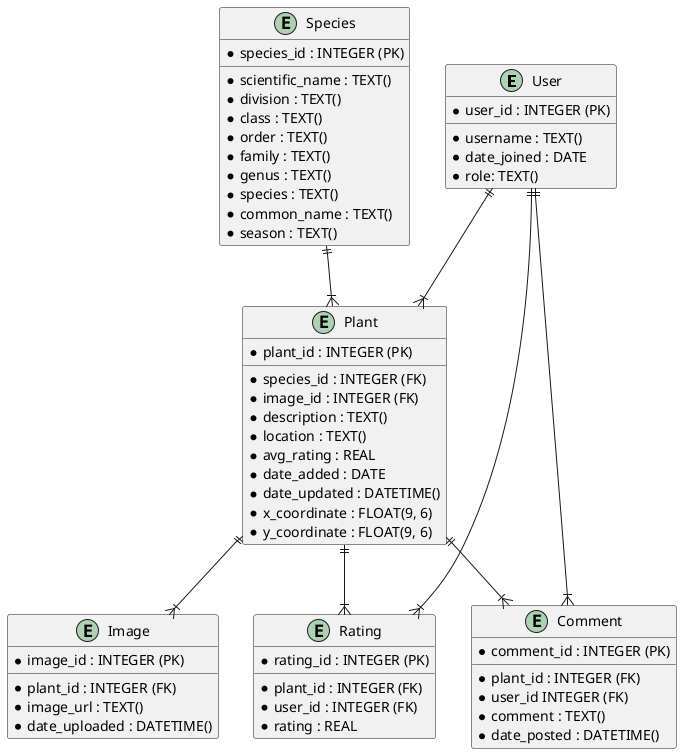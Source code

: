@startuml Beaver Botanica DB

entity User {
    * user_id : INTEGER (PK)
    __
    * username : TEXT()
    * date_joined : DATE
    * role: TEXT()
}

entity Plant {
    * plant_id : INTEGER (PK)
    __
    * species_id : INTEGER (FK)
    * image_id : INTEGER (FK)
    * description : TEXT()
    * location : TEXT()
    * avg_rating : REAL
    * date_added : DATE
    * date_updated : DATETIME()
    * x_coordinate : FLOAT(9, 6)
    * y_coordinate : FLOAT(9, 6)
}

entity Species {
    * species_id : INTEGER (PK)
    __
    * scientific_name : TEXT()
    * division : TEXT()
    * class : TEXT()
    * order : TEXT()
    * family : TEXT()
    * genus : TEXT()
    * species : TEXT()
    * common_name : TEXT()
    * season : TEXT()
}

entity Image {
    * image_id : INTEGER (PK)
    __
    * plant_id : INTEGER (FK)
    * image_url : TEXT()
    * date_uploaded : DATETIME()
}

entity Comment {
    * comment_id : INTEGER (PK)
    __
    * plant_id : INTEGER (FK)
    * user_id INTEGER (FK)
    * comment : TEXT()
    * date_posted : DATETIME()
}

entity Rating {
    * rating_id : INTEGER (PK)
    __
    * plant_id : INTEGER (FK)
    * user_id : INTEGER (FK)
    * rating : REAL
}

User ||--|{ Plant
User ||--|{ Comment
User ||--|{ Rating

Species ||--|{ Plant

Plant ||--|{ Image
Plant ||--|{ Comment
Plant ||--|{ Rating
@enduml
